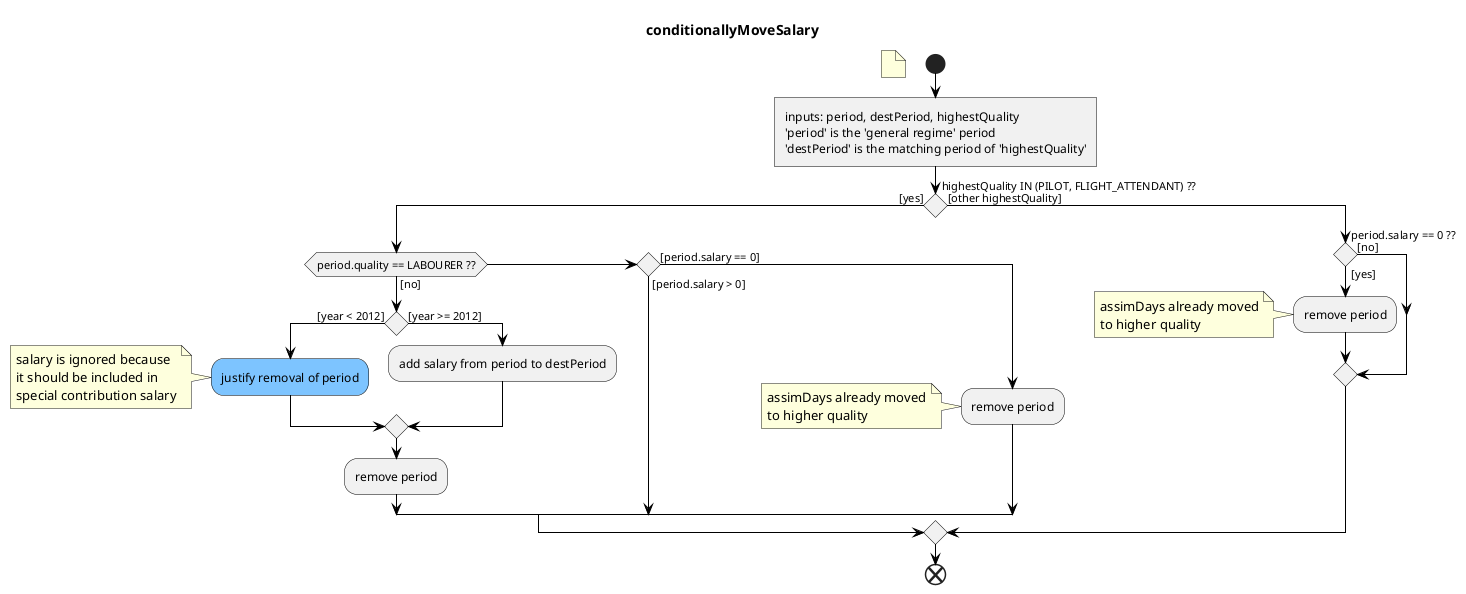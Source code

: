 {
  "sha1": "6bqkivjcuoqb0hfy9omdj2gop49vfvj",
  "insertion": {
    "when": "2024-05-30T20:48:20.926Z",
    "user": "plantuml@gmail.com"
  }
}
@startuml
skinparam activity {
/'BackgroundColor Yellow'/
BorderColor black
ArrowColor black
}
skinparam shadowing false
skinparam conditionStyle diamond
title conditionallyMoveSalary
start
floating note: 
:inputs: period, destPeriod, highestQuality\n'period' is the 'general regime' period\n'destPeriod' is the matching period of 'highestQuality']
if (highestQuality IN (PILOT, FLIGHT_ATTENDANT) ??) then ([yes])
	if (period.quality == LABOURER ??) then ([no])
		if () then ([year < 2012])
			#7DC4FF:justify removal of period;
			note: salary is ignored because\nit should be included in\nspecial contribution salary
		else ([year >= 2012])
			:add salary from period to destPeriod;
		endif
		:remove period;
	elseif () then ([period.salary > 0])
	else ([period.salary == 0])
		:remove period;
		note: assimDays already moved\nto higher quality
	endif
else ([other highestQuality])
	if (period.salary == 0 ??) then ([yes])
		:remove period;
		note: assimDays already moved\nto higher quality
	else ([no])
	endif
endif
end
@enduml*/
